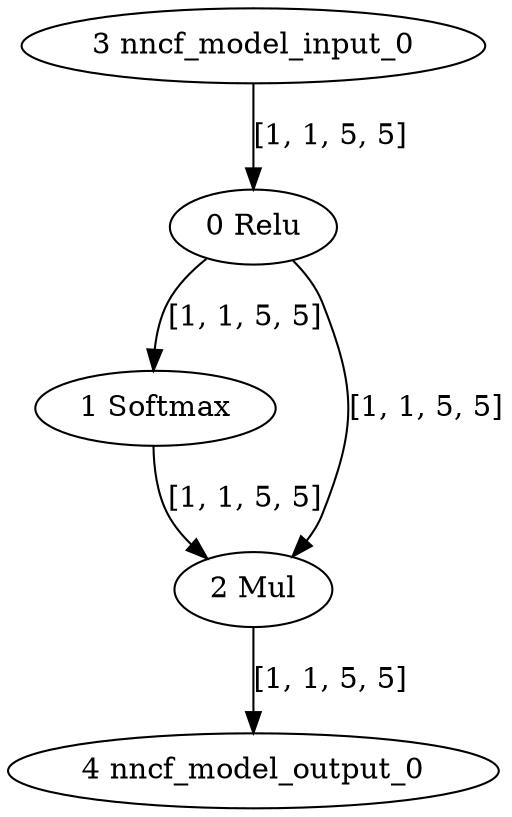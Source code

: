 strict digraph  {
"0 Relu" [id=0, type=Relu];
"1 Softmax" [id=1, type=Softmax];
"2 Mul" [id=2, type=Mul];
"3 nncf_model_input_0" [id=3, type=nncf_model_input];
"4 nncf_model_output_0" [id=4, type=nncf_model_output];
"0 Relu" -> "1 Softmax"  [label="[1, 1, 5, 5]", style=solid];
"0 Relu" -> "2 Mul"  [label="[1, 1, 5, 5]", style=solid];
"1 Softmax" -> "2 Mul"  [label="[1, 1, 5, 5]", style=solid];
"2 Mul" -> "4 nncf_model_output_0"  [label="[1, 1, 5, 5]", style=solid];
"3 nncf_model_input_0" -> "0 Relu"  [label="[1, 1, 5, 5]", style=solid];
}
